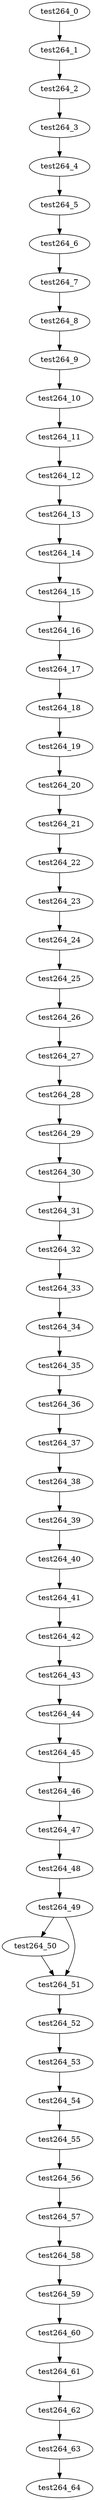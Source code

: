 digraph G {
test264_0->test264_1;
test264_1->test264_2;
test264_2->test264_3;
test264_3->test264_4;
test264_4->test264_5;
test264_5->test264_6;
test264_6->test264_7;
test264_7->test264_8;
test264_8->test264_9;
test264_9->test264_10;
test264_10->test264_11;
test264_11->test264_12;
test264_12->test264_13;
test264_13->test264_14;
test264_14->test264_15;
test264_15->test264_16;
test264_16->test264_17;
test264_17->test264_18;
test264_18->test264_19;
test264_19->test264_20;
test264_20->test264_21;
test264_21->test264_22;
test264_22->test264_23;
test264_23->test264_24;
test264_24->test264_25;
test264_25->test264_26;
test264_26->test264_27;
test264_27->test264_28;
test264_28->test264_29;
test264_29->test264_30;
test264_30->test264_31;
test264_31->test264_32;
test264_32->test264_33;
test264_33->test264_34;
test264_34->test264_35;
test264_35->test264_36;
test264_36->test264_37;
test264_37->test264_38;
test264_38->test264_39;
test264_39->test264_40;
test264_40->test264_41;
test264_41->test264_42;
test264_42->test264_43;
test264_43->test264_44;
test264_44->test264_45;
test264_45->test264_46;
test264_46->test264_47;
test264_47->test264_48;
test264_48->test264_49;
test264_49->test264_50;
test264_49->test264_51;
test264_50->test264_51;
test264_51->test264_52;
test264_52->test264_53;
test264_53->test264_54;
test264_54->test264_55;
test264_55->test264_56;
test264_56->test264_57;
test264_57->test264_58;
test264_58->test264_59;
test264_59->test264_60;
test264_60->test264_61;
test264_61->test264_62;
test264_62->test264_63;
test264_63->test264_64;

}
